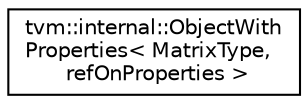 digraph "Graphical Class Hierarchy"
{
 // LATEX_PDF_SIZE
  edge [fontname="Helvetica",fontsize="10",labelfontname="Helvetica",labelfontsize="10"];
  node [fontname="Helvetica",fontsize="10",shape=record];
  rankdir="LR";
  Node0 [label="tvm::internal::ObjectWith\lProperties\< MatrixType,\l refOnProperties \>",height=0.2,width=0.4,color="black", fillcolor="white", style="filled",URL="$classtvm_1_1internal_1_1ObjectWithProperties.html",tooltip=" "];
}
